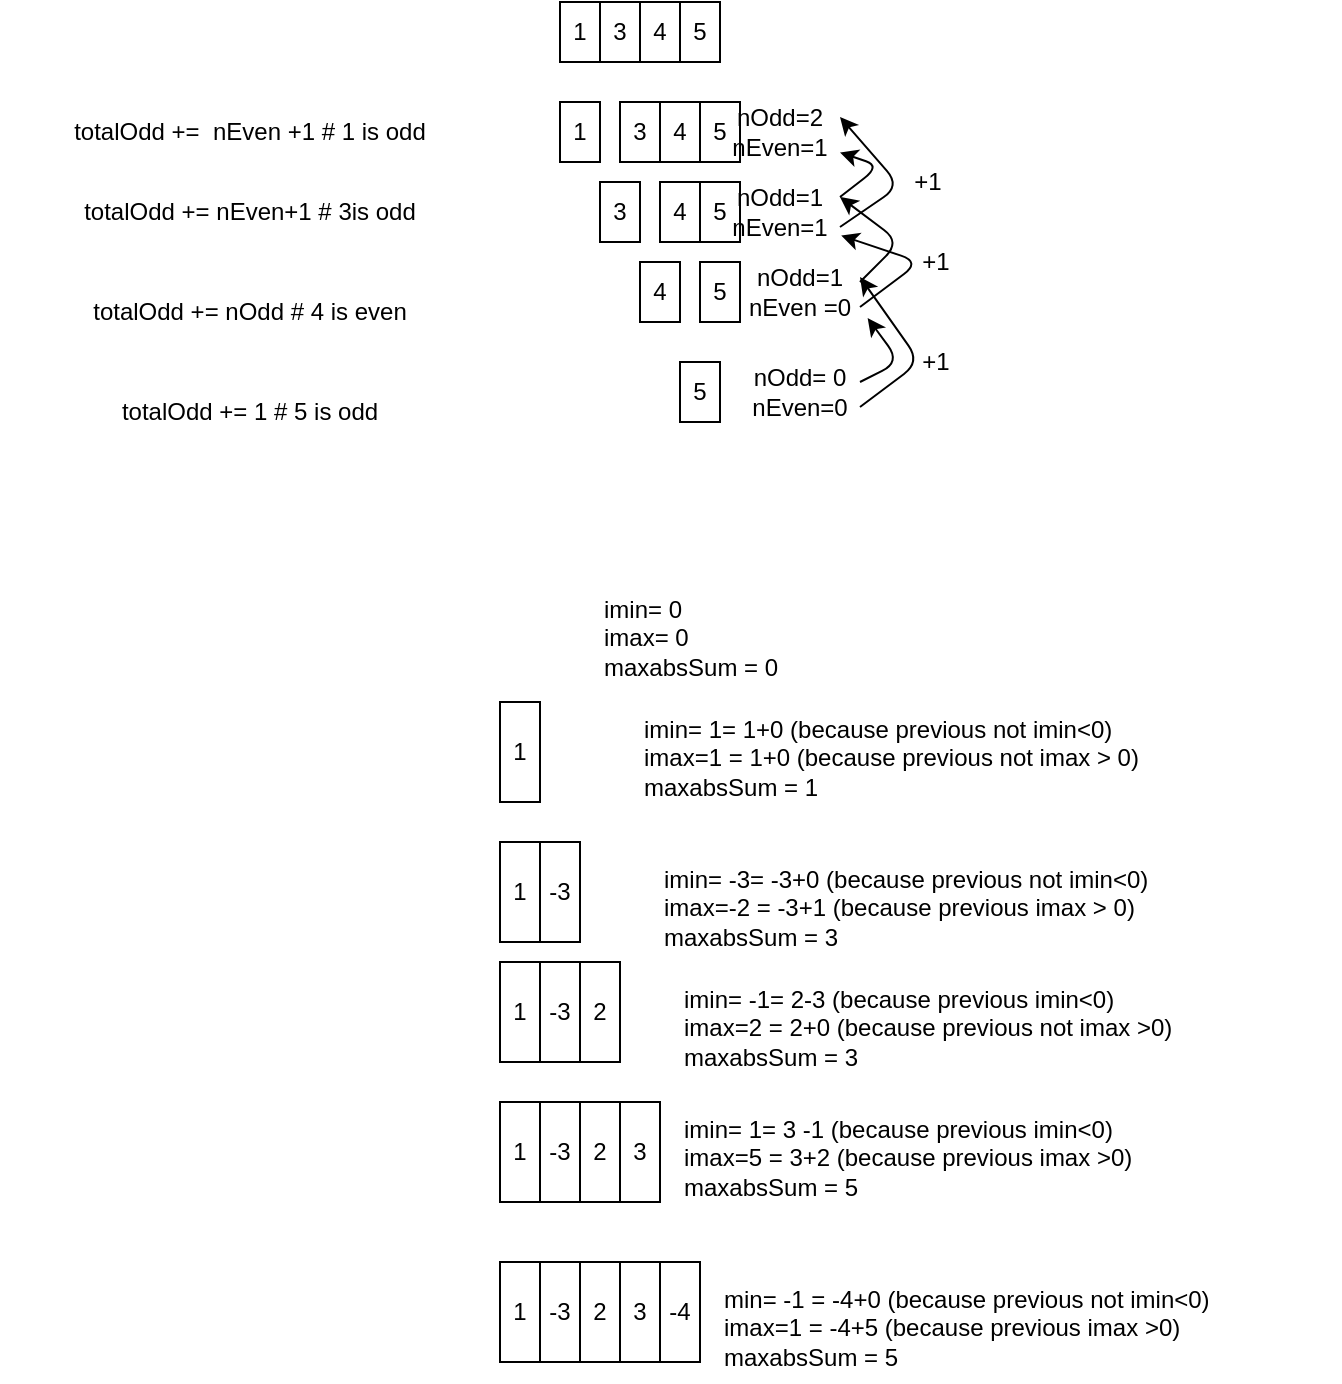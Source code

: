 <mxfile version="26.0.9">
  <diagram name="Page-1" id="fKvenzLY_-SyEQfirQdW">
    <mxGraphModel dx="1816" dy="577" grid="1" gridSize="10" guides="1" tooltips="1" connect="1" arrows="1" fold="1" page="1" pageScale="1" pageWidth="827" pageHeight="1169" math="0" shadow="0">
      <root>
        <mxCell id="0" />
        <mxCell id="1" parent="0" />
        <mxCell id="VDTV5huruKjgOes3YuKB-1" value="1" style="rounded=0;whiteSpace=wrap;html=1;" vertex="1" parent="1">
          <mxGeometry x="230" y="150" width="20" height="30" as="geometry" />
        </mxCell>
        <mxCell id="VDTV5huruKjgOes3YuKB-2" value="3" style="rounded=0;whiteSpace=wrap;html=1;" vertex="1" parent="1">
          <mxGeometry x="250" y="150" width="20" height="30" as="geometry" />
        </mxCell>
        <mxCell id="VDTV5huruKjgOes3YuKB-3" value="4" style="rounded=0;whiteSpace=wrap;html=1;" vertex="1" parent="1">
          <mxGeometry x="270" y="150" width="20" height="30" as="geometry" />
        </mxCell>
        <mxCell id="VDTV5huruKjgOes3YuKB-4" value="5" style="rounded=0;whiteSpace=wrap;html=1;" vertex="1" parent="1">
          <mxGeometry x="290" y="150" width="20" height="30" as="geometry" />
        </mxCell>
        <mxCell id="VDTV5huruKjgOes3YuKB-5" value="1" style="rounded=0;whiteSpace=wrap;html=1;" vertex="1" parent="1">
          <mxGeometry x="230" y="200" width="20" height="30" as="geometry" />
        </mxCell>
        <mxCell id="VDTV5huruKjgOes3YuKB-6" value="3" style="rounded=0;whiteSpace=wrap;html=1;" vertex="1" parent="1">
          <mxGeometry x="260" y="200" width="20" height="30" as="geometry" />
        </mxCell>
        <mxCell id="VDTV5huruKjgOes3YuKB-7" value="4" style="rounded=0;whiteSpace=wrap;html=1;" vertex="1" parent="1">
          <mxGeometry x="280" y="200" width="20" height="30" as="geometry" />
        </mxCell>
        <mxCell id="VDTV5huruKjgOes3YuKB-8" value="5" style="rounded=0;whiteSpace=wrap;html=1;" vertex="1" parent="1">
          <mxGeometry x="300" y="200" width="20" height="30" as="geometry" />
        </mxCell>
        <mxCell id="VDTV5huruKjgOes3YuKB-10" value="nOdd=2&lt;div&gt;nEven=1&lt;/div&gt;" style="text;html=1;align=center;verticalAlign=middle;whiteSpace=wrap;rounded=0;" vertex="1" parent="1">
          <mxGeometry x="310" y="200" width="60" height="30" as="geometry" />
        </mxCell>
        <mxCell id="VDTV5huruKjgOes3YuKB-11" value="&lt;div&gt;&lt;span style=&quot;background-color: transparent; color: light-dark(rgb(0, 0, 0), rgb(255, 255, 255));&quot;&gt;totalOdd +=&amp;nbsp; nEven +1 # 1 is odd&lt;/span&gt;&lt;br&gt;&lt;/div&gt;" style="text;html=1;align=center;verticalAlign=middle;whiteSpace=wrap;rounded=0;" vertex="1" parent="1">
          <mxGeometry x="-50" y="200" width="250" height="30" as="geometry" />
        </mxCell>
        <mxCell id="VDTV5huruKjgOes3YuKB-12" value="3" style="rounded=0;whiteSpace=wrap;html=1;" vertex="1" parent="1">
          <mxGeometry x="250" y="240" width="20" height="30" as="geometry" />
        </mxCell>
        <mxCell id="VDTV5huruKjgOes3YuKB-13" value="4" style="rounded=0;whiteSpace=wrap;html=1;" vertex="1" parent="1">
          <mxGeometry x="280" y="240" width="20" height="30" as="geometry" />
        </mxCell>
        <mxCell id="VDTV5huruKjgOes3YuKB-14" value="5" style="rounded=0;whiteSpace=wrap;html=1;" vertex="1" parent="1">
          <mxGeometry x="300" y="240" width="20" height="30" as="geometry" />
        </mxCell>
        <mxCell id="VDTV5huruKjgOes3YuKB-15" value="nOdd=1&lt;div&gt;nEven=1&lt;/div&gt;" style="text;html=1;align=center;verticalAlign=middle;whiteSpace=wrap;rounded=0;" vertex="1" parent="1">
          <mxGeometry x="310" y="240" width="60" height="30" as="geometry" />
        </mxCell>
        <mxCell id="VDTV5huruKjgOes3YuKB-16" value="totalOdd += nEven+1 # 3is odd" style="text;html=1;align=center;verticalAlign=middle;whiteSpace=wrap;rounded=0;" vertex="1" parent="1">
          <mxGeometry x="-50" y="240" width="250" height="30" as="geometry" />
        </mxCell>
        <mxCell id="VDTV5huruKjgOes3YuKB-17" value="4" style="rounded=0;whiteSpace=wrap;html=1;" vertex="1" parent="1">
          <mxGeometry x="270" y="280" width="20" height="30" as="geometry" />
        </mxCell>
        <mxCell id="VDTV5huruKjgOes3YuKB-18" value="5" style="rounded=0;whiteSpace=wrap;html=1;" vertex="1" parent="1">
          <mxGeometry x="300" y="280" width="20" height="30" as="geometry" />
        </mxCell>
        <mxCell id="VDTV5huruKjgOes3YuKB-19" value="nOdd=1&lt;div&gt;nEven =0&lt;/div&gt;" style="text;html=1;align=center;verticalAlign=middle;whiteSpace=wrap;rounded=0;" vertex="1" parent="1">
          <mxGeometry x="320" y="280" width="60" height="30" as="geometry" />
        </mxCell>
        <mxCell id="VDTV5huruKjgOes3YuKB-20" value="totalOdd += nOdd # 4 is even" style="text;html=1;align=center;verticalAlign=middle;whiteSpace=wrap;rounded=0;" vertex="1" parent="1">
          <mxGeometry x="-50" y="290" width="250" height="30" as="geometry" />
        </mxCell>
        <mxCell id="VDTV5huruKjgOes3YuKB-21" value="5" style="rounded=0;whiteSpace=wrap;html=1;" vertex="1" parent="1">
          <mxGeometry x="290" y="330" width="20" height="30" as="geometry" />
        </mxCell>
        <mxCell id="VDTV5huruKjgOes3YuKB-22" value="nOdd= 0&lt;div&gt;nEven=0&lt;/div&gt;" style="text;html=1;align=center;verticalAlign=middle;whiteSpace=wrap;rounded=0;" vertex="1" parent="1">
          <mxGeometry x="320" y="330" width="60" height="30" as="geometry" />
        </mxCell>
        <mxCell id="VDTV5huruKjgOes3YuKB-23" value="totalOdd += 1 # 5 is odd" style="text;html=1;align=center;verticalAlign=middle;whiteSpace=wrap;rounded=0;" vertex="1" parent="1">
          <mxGeometry x="-50" y="340" width="250" height="30" as="geometry" />
        </mxCell>
        <mxCell id="VDTV5huruKjgOes3YuKB-25" value="" style="endArrow=classic;html=1;rounded=1;entryX=0.897;entryY=0.933;entryDx=0;entryDy=0;entryPerimeter=0;curved=0;" edge="1" parent="1">
          <mxGeometry width="50" height="50" relative="1" as="geometry">
            <mxPoint x="380" y="340" as="sourcePoint" />
            <mxPoint x="383.82" y="307.99" as="targetPoint" />
            <Array as="points">
              <mxPoint x="400" y="330" />
            </Array>
          </mxGeometry>
        </mxCell>
        <mxCell id="VDTV5huruKjgOes3YuKB-26" value="" style="endArrow=classic;html=1;rounded=1;entryX=1;entryY=0.25;entryDx=0;entryDy=0;curved=0;exitX=1;exitY=0.75;exitDx=0;exitDy=0;" edge="1" parent="1" source="VDTV5huruKjgOes3YuKB-22" target="VDTV5huruKjgOes3YuKB-19">
          <mxGeometry width="50" height="50" relative="1" as="geometry">
            <mxPoint x="390" y="350" as="sourcePoint" />
            <mxPoint x="393.82" y="317.99" as="targetPoint" />
            <Array as="points">
              <mxPoint x="410" y="330" />
            </Array>
          </mxGeometry>
        </mxCell>
        <mxCell id="VDTV5huruKjgOes3YuKB-27" value="+1" style="text;html=1;align=center;verticalAlign=middle;whiteSpace=wrap;rounded=0;" vertex="1" parent="1">
          <mxGeometry x="400" y="320" width="36" height="20" as="geometry" />
        </mxCell>
        <mxCell id="VDTV5huruKjgOes3YuKB-28" value="" style="endArrow=classic;html=1;rounded=1;entryX=1;entryY=0.25;entryDx=0;entryDy=0;curved=0;" edge="1" parent="1" target="VDTV5huruKjgOes3YuKB-15">
          <mxGeometry width="50" height="50" relative="1" as="geometry">
            <mxPoint x="380" y="290" as="sourcePoint" />
            <mxPoint x="390" y="298" as="targetPoint" />
            <Array as="points">
              <mxPoint x="400" y="270" />
            </Array>
          </mxGeometry>
        </mxCell>
        <mxCell id="VDTV5huruKjgOes3YuKB-29" value="" style="endArrow=classic;html=1;rounded=1;entryX=1.01;entryY=0.893;entryDx=0;entryDy=0;curved=0;exitX=1;exitY=0.75;exitDx=0;exitDy=0;entryPerimeter=0;" edge="1" parent="1" source="VDTV5huruKjgOes3YuKB-19" target="VDTV5huruKjgOes3YuKB-15">
          <mxGeometry width="50" height="50" relative="1" as="geometry">
            <mxPoint x="390" y="300" as="sourcePoint" />
            <mxPoint x="380" y="258" as="targetPoint" />
            <Array as="points">
              <mxPoint x="410" y="280" />
            </Array>
          </mxGeometry>
        </mxCell>
        <mxCell id="VDTV5huruKjgOes3YuKB-30" value="+1" style="text;html=1;align=center;verticalAlign=middle;whiteSpace=wrap;rounded=0;" vertex="1" parent="1">
          <mxGeometry x="400" y="270" width="36" height="20" as="geometry" />
        </mxCell>
        <mxCell id="VDTV5huruKjgOes3YuKB-31" value="" style="endArrow=classic;html=1;rounded=1;curved=0;exitX=1;exitY=0.25;exitDx=0;exitDy=0;" edge="1" parent="1" source="VDTV5huruKjgOes3YuKB-15" target="VDTV5huruKjgOes3YuKB-10">
          <mxGeometry width="50" height="50" relative="1" as="geometry">
            <mxPoint x="370" y="252" as="sourcePoint" />
            <mxPoint x="360" y="210" as="targetPoint" />
            <Array as="points">
              <mxPoint x="390" y="232" />
            </Array>
          </mxGeometry>
        </mxCell>
        <mxCell id="VDTV5huruKjgOes3YuKB-32" value="" style="endArrow=classic;html=1;rounded=1;curved=0;exitX=1;exitY=0.75;exitDx=0;exitDy=0;entryX=1;entryY=0.25;entryDx=0;entryDy=0;" edge="1" parent="1" source="VDTV5huruKjgOes3YuKB-15" target="VDTV5huruKjgOes3YuKB-10">
          <mxGeometry width="50" height="50" relative="1" as="geometry">
            <mxPoint x="380" y="258" as="sourcePoint" />
            <mxPoint x="380" y="235" as="targetPoint" />
            <Array as="points">
              <mxPoint x="400" y="242" />
            </Array>
          </mxGeometry>
        </mxCell>
        <mxCell id="VDTV5huruKjgOes3YuKB-33" value="+1" style="text;html=1;align=center;verticalAlign=middle;whiteSpace=wrap;rounded=0;" vertex="1" parent="1">
          <mxGeometry x="396" y="230" width="36" height="20" as="geometry" />
        </mxCell>
        <mxCell id="VDTV5huruKjgOes3YuKB-34" value="1" style="rounded=0;whiteSpace=wrap;html=1;" vertex="1" parent="1">
          <mxGeometry x="200" y="500" width="20" height="50" as="geometry" />
        </mxCell>
        <mxCell id="VDTV5huruKjgOes3YuKB-37" value="imin= 0&#xa;imax= 0&#xa;maxabsSum = 0 " style="text;whiteSpace=wrap;" vertex="1" parent="1">
          <mxGeometry x="250" y="440" width="310" height="50" as="geometry" />
        </mxCell>
        <mxCell id="VDTV5huruKjgOes3YuKB-38" value="imin= 1= 1+0 (because previous not imin&lt;0)&#xa;imax=1 = 1+0 (because previous not imax &gt; 0)&#xa;maxabsSum = 1" style="text;whiteSpace=wrap;" vertex="1" parent="1">
          <mxGeometry x="270" y="500" width="310" height="50" as="geometry" />
        </mxCell>
        <mxCell id="VDTV5huruKjgOes3YuKB-39" value="1" style="rounded=0;whiteSpace=wrap;html=1;" vertex="1" parent="1">
          <mxGeometry x="200" y="570" width="20" height="50" as="geometry" />
        </mxCell>
        <mxCell id="VDTV5huruKjgOes3YuKB-40" value="-3" style="rounded=0;whiteSpace=wrap;html=1;" vertex="1" parent="1">
          <mxGeometry x="220" y="570" width="20" height="50" as="geometry" />
        </mxCell>
        <mxCell id="VDTV5huruKjgOes3YuKB-41" value="imin= -3= -3+0 (because previous not imin&lt;0)&#xa;imax=-2 = -3+1 (because previous imax &gt; 0)&#xa;maxabsSum = 3" style="text;whiteSpace=wrap;" vertex="1" parent="1">
          <mxGeometry x="280" y="575" width="310" height="55" as="geometry" />
        </mxCell>
        <mxCell id="VDTV5huruKjgOes3YuKB-42" value="1" style="rounded=0;whiteSpace=wrap;html=1;" vertex="1" parent="1">
          <mxGeometry x="200" y="630" width="20" height="50" as="geometry" />
        </mxCell>
        <mxCell id="VDTV5huruKjgOes3YuKB-43" value="-3" style="rounded=0;whiteSpace=wrap;html=1;" vertex="1" parent="1">
          <mxGeometry x="220" y="630" width="20" height="50" as="geometry" />
        </mxCell>
        <mxCell id="VDTV5huruKjgOes3YuKB-44" value="imin= -1= 2-3 (because previous imin&lt;0)&#xa;imax=2 = 2+0 (because previous not imax &gt;0)&#xa;maxabsSum = 3" style="text;whiteSpace=wrap;" vertex="1" parent="1">
          <mxGeometry x="290" y="635" width="310" height="55" as="geometry" />
        </mxCell>
        <mxCell id="VDTV5huruKjgOes3YuKB-45" value="2" style="rounded=0;whiteSpace=wrap;html=1;" vertex="1" parent="1">
          <mxGeometry x="240" y="630" width="20" height="50" as="geometry" />
        </mxCell>
        <mxCell id="VDTV5huruKjgOes3YuKB-46" value="1" style="rounded=0;whiteSpace=wrap;html=1;" vertex="1" parent="1">
          <mxGeometry x="200" y="700" width="20" height="50" as="geometry" />
        </mxCell>
        <mxCell id="VDTV5huruKjgOes3YuKB-47" value="-3" style="rounded=0;whiteSpace=wrap;html=1;" vertex="1" parent="1">
          <mxGeometry x="220" y="700" width="20" height="50" as="geometry" />
        </mxCell>
        <mxCell id="VDTV5huruKjgOes3YuKB-48" value="imin= 1= 3 -1 (because previous imin&lt;0)&#xa;imax=5 = 3+2 (because previous imax &gt;0)&#xa;maxabsSum = 5" style="text;whiteSpace=wrap;" vertex="1" parent="1">
          <mxGeometry x="290" y="700" width="310" height="65" as="geometry" />
        </mxCell>
        <mxCell id="VDTV5huruKjgOes3YuKB-49" value="2" style="rounded=0;whiteSpace=wrap;html=1;" vertex="1" parent="1">
          <mxGeometry x="240" y="700" width="20" height="50" as="geometry" />
        </mxCell>
        <mxCell id="VDTV5huruKjgOes3YuKB-50" value="3" style="rounded=0;whiteSpace=wrap;html=1;" vertex="1" parent="1">
          <mxGeometry x="260" y="700" width="20" height="50" as="geometry" />
        </mxCell>
        <mxCell id="VDTV5huruKjgOes3YuKB-51" value="1" style="rounded=0;whiteSpace=wrap;html=1;" vertex="1" parent="1">
          <mxGeometry x="200" y="780" width="20" height="50" as="geometry" />
        </mxCell>
        <mxCell id="VDTV5huruKjgOes3YuKB-52" value="-3" style="rounded=0;whiteSpace=wrap;html=1;" vertex="1" parent="1">
          <mxGeometry x="220" y="780" width="20" height="50" as="geometry" />
        </mxCell>
        <mxCell id="VDTV5huruKjgOes3YuKB-53" value="min= -1 = -4+0 (because previous not imin&lt;0)&#xa;imax=1 = -4+5 (because previous imax &gt;0)&#xa;maxabsSum = 5" style="text;whiteSpace=wrap;" vertex="1" parent="1">
          <mxGeometry x="310" y="785" width="310" height="55" as="geometry" />
        </mxCell>
        <mxCell id="VDTV5huruKjgOes3YuKB-54" value="2" style="rounded=0;whiteSpace=wrap;html=1;" vertex="1" parent="1">
          <mxGeometry x="240" y="780" width="20" height="50" as="geometry" />
        </mxCell>
        <mxCell id="VDTV5huruKjgOes3YuKB-55" value="3" style="rounded=0;whiteSpace=wrap;html=1;" vertex="1" parent="1">
          <mxGeometry x="260" y="780" width="20" height="50" as="geometry" />
        </mxCell>
        <mxCell id="VDTV5huruKjgOes3YuKB-56" value="-4" style="rounded=0;whiteSpace=wrap;html=1;" vertex="1" parent="1">
          <mxGeometry x="280" y="780" width="20" height="50" as="geometry" />
        </mxCell>
      </root>
    </mxGraphModel>
  </diagram>
</mxfile>
